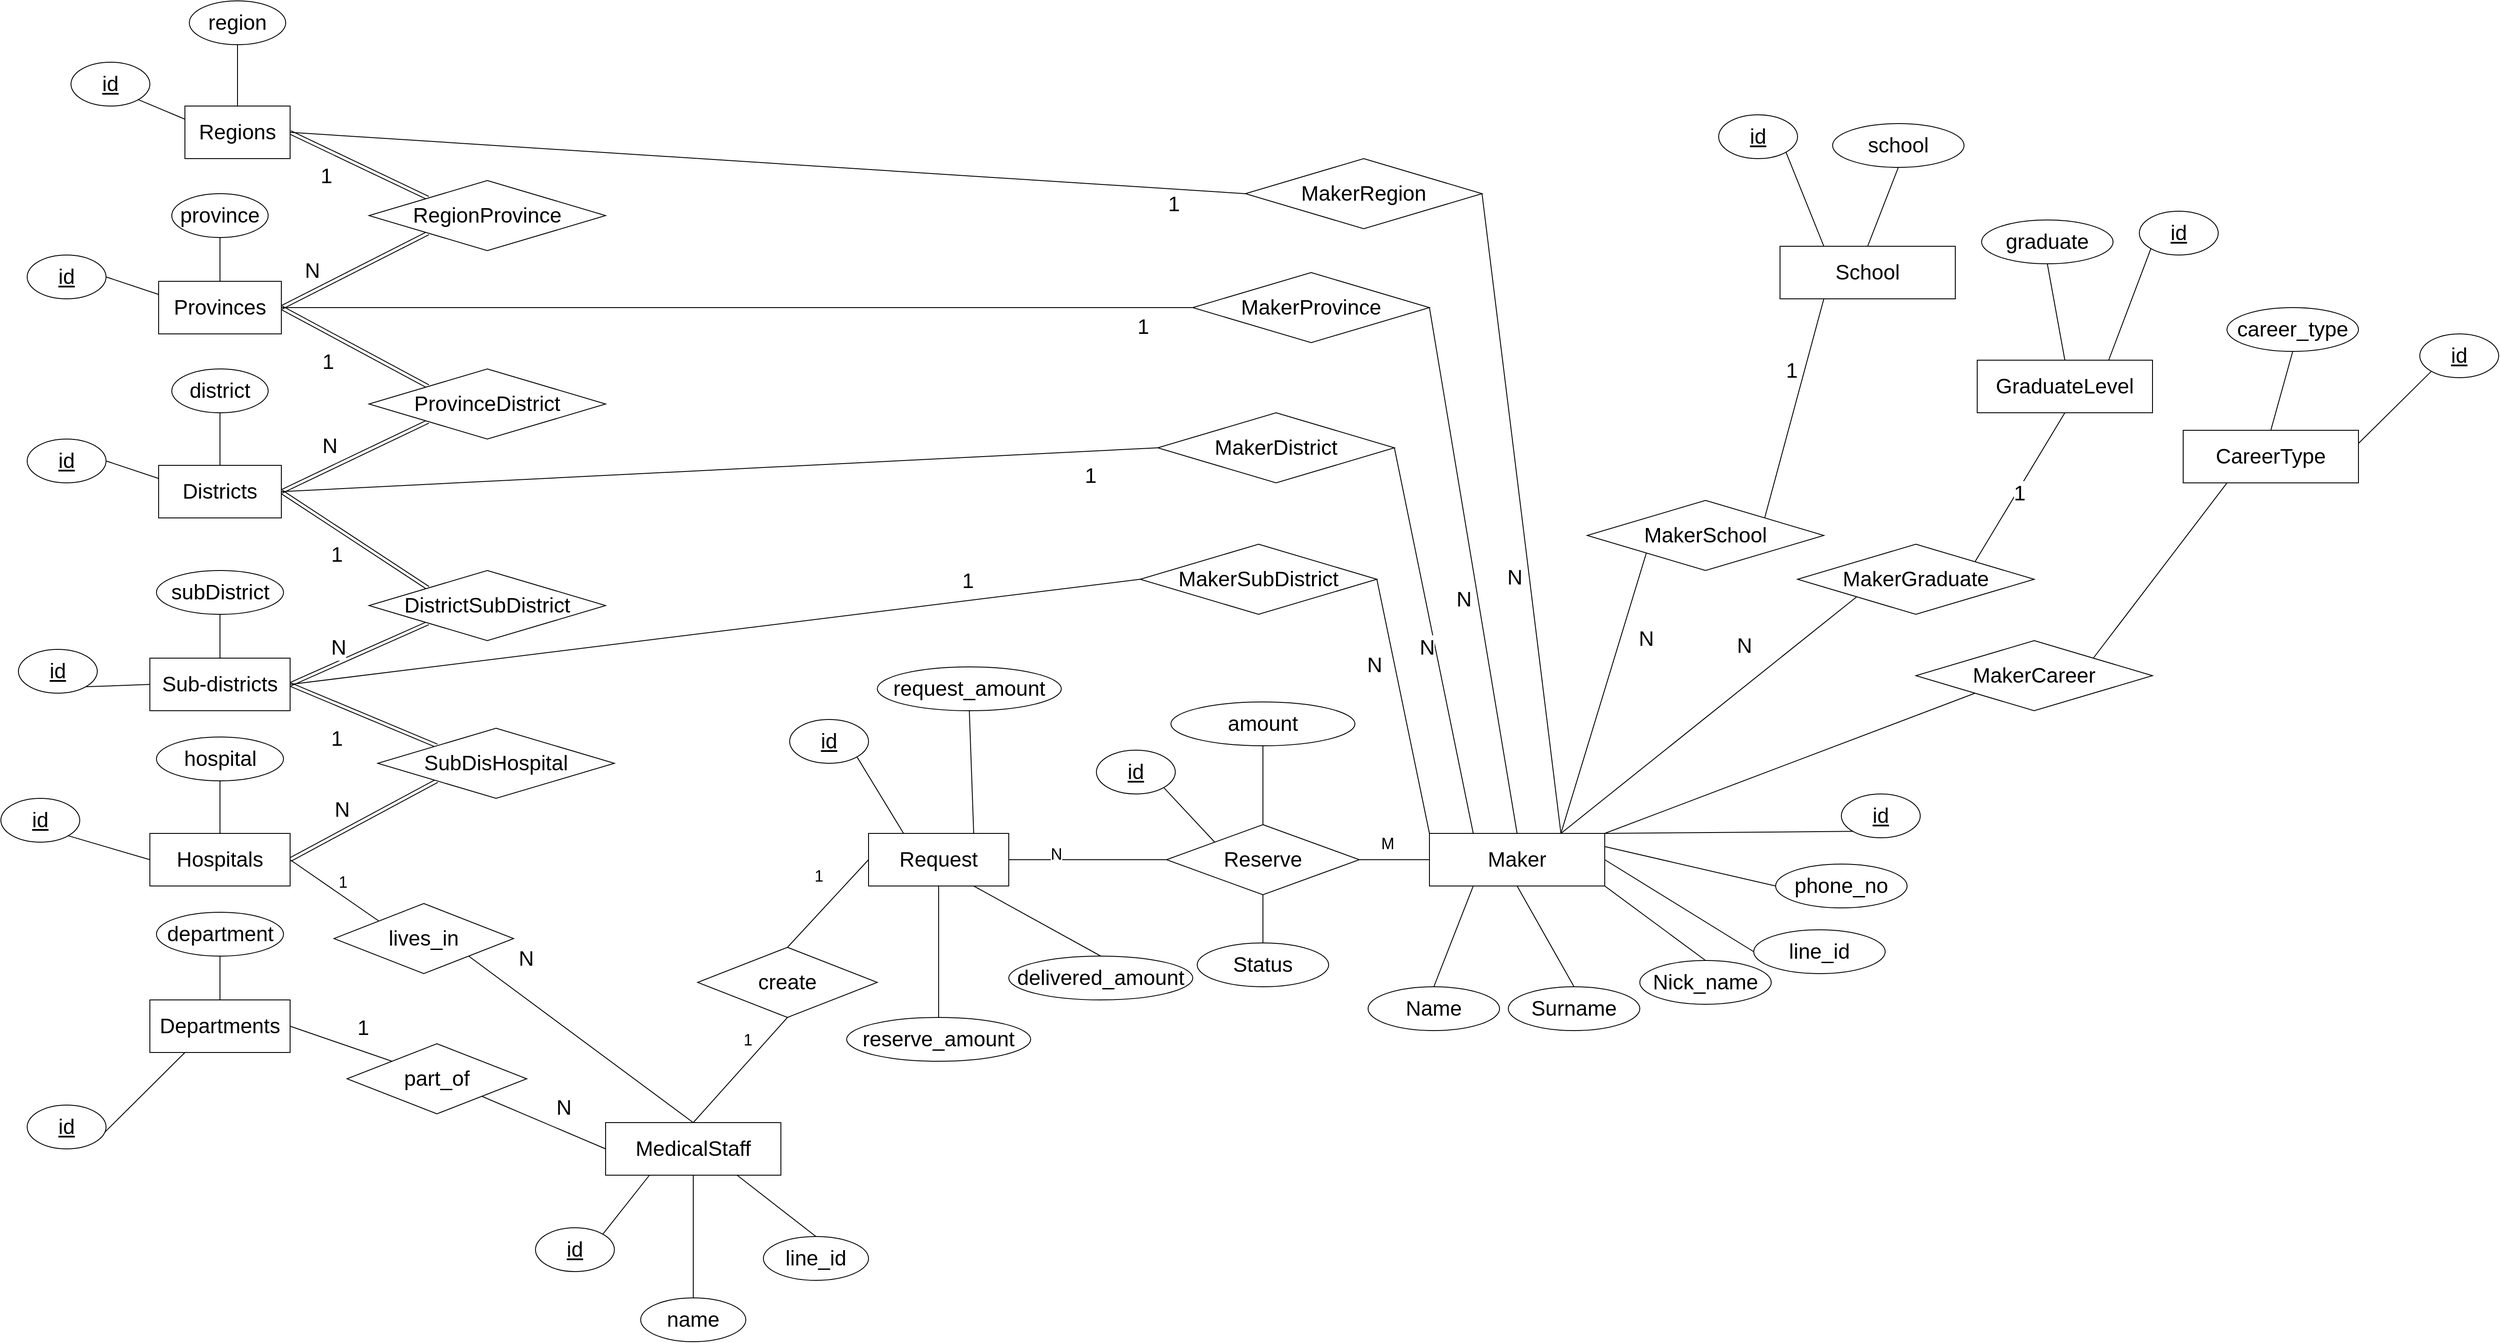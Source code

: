 <mxfile version="12.9.14" type="github">
  <diagram id="MgJRm-kDrO8C92N0GdhZ" name="Page-1">
    <mxGraphModel dx="4174" dy="2526" grid="1" gridSize="10" guides="1" tooltips="1" connect="1" arrows="1" fold="1" page="1" pageScale="1" pageWidth="850" pageHeight="1100" math="0" shadow="0">
      <root>
        <mxCell id="0" />
        <mxCell id="1" parent="0" />
        <mxCell id="pb54UgJfq_pVLCQnKdrt-29" style="edgeStyle=none;rounded=0;orthogonalLoop=1;jettySize=auto;html=1;exitX=1;exitY=0.5;exitDx=0;exitDy=0;entryX=0;entryY=1;entryDx=0;entryDy=0;endArrow=none;endFill=0;shape=link;" parent="1" source="pb54UgJfq_pVLCQnKdrt-1" target="pb54UgJfq_pVLCQnKdrt-27" edge="1">
          <mxGeometry relative="1" as="geometry" />
        </mxCell>
        <mxCell id="leQP6QBzpdMSjfdProFi-1" style="edgeStyle=none;rounded=0;orthogonalLoop=1;jettySize=auto;html=1;exitX=1;exitY=0.5;exitDx=0;exitDy=0;entryX=0;entryY=0;entryDx=0;entryDy=0;endArrow=none;endFill=0;shape=link;" parent="1" source="pb54UgJfq_pVLCQnKdrt-1" target="pb54UgJfq_pVLCQnKdrt-32" edge="1">
          <mxGeometry relative="1" as="geometry" />
        </mxCell>
        <mxCell id="isqemZ8E7xfHTn4rIfgv-81" style="edgeStyle=none;rounded=0;orthogonalLoop=1;jettySize=auto;html=1;exitX=1;exitY=0.5;exitDx=0;exitDy=0;entryX=0;entryY=0.5;entryDx=0;entryDy=0;endArrow=none;endFill=0;" edge="1" parent="1" source="pb54UgJfq_pVLCQnKdrt-1" target="isqemZ8E7xfHTn4rIfgv-80">
          <mxGeometry relative="1" as="geometry" />
        </mxCell>
        <mxCell id="pb54UgJfq_pVLCQnKdrt-1" value="&lt;font style=&quot;font-size: 24px&quot;&gt;Provinces&lt;/font&gt;" style="rounded=0;whiteSpace=wrap;html=1;" parent="1" vertex="1">
          <mxGeometry x="-60" y="290" width="140" height="60" as="geometry" />
        </mxCell>
        <mxCell id="pb54UgJfq_pVLCQnKdrt-28" style="edgeStyle=none;rounded=0;orthogonalLoop=1;jettySize=auto;html=1;exitX=1;exitY=0.5;exitDx=0;exitDy=0;entryX=0;entryY=0;entryDx=0;entryDy=0;endArrow=none;endFill=0;shape=link;" parent="1" source="pb54UgJfq_pVLCQnKdrt-2" target="pb54UgJfq_pVLCQnKdrt-27" edge="1">
          <mxGeometry relative="1" as="geometry" />
        </mxCell>
        <mxCell id="pb54UgJfq_pVLCQnKdrt-30" value="&lt;font style=&quot;font-size: 24px&quot;&gt;1&lt;/font&gt;" style="edgeLabel;html=1;align=center;verticalAlign=middle;resizable=0;points=[];" parent="pb54UgJfq_pVLCQnKdrt-28" vertex="1" connectable="0">
          <mxGeometry x="-0.158" y="4" relative="1" as="geometry">
            <mxPoint x="-27.63" y="22.23" as="offset" />
          </mxGeometry>
        </mxCell>
        <mxCell id="isqemZ8E7xfHTn4rIfgv-88" style="edgeStyle=none;rounded=0;orthogonalLoop=1;jettySize=auto;html=1;exitX=1;exitY=0.5;exitDx=0;exitDy=0;entryX=0;entryY=0.5;entryDx=0;entryDy=0;endArrow=none;endFill=0;" edge="1" parent="1" source="pb54UgJfq_pVLCQnKdrt-2" target="isqemZ8E7xfHTn4rIfgv-87">
          <mxGeometry relative="1" as="geometry" />
        </mxCell>
        <mxCell id="pb54UgJfq_pVLCQnKdrt-2" value="&lt;font style=&quot;font-size: 24px&quot;&gt;Regions&lt;/font&gt;" style="rounded=0;whiteSpace=wrap;html=1;" parent="1" vertex="1">
          <mxGeometry x="-30" y="90" width="120" height="60" as="geometry" />
        </mxCell>
        <mxCell id="leQP6QBzpdMSjfdProFi-2" style="edgeStyle=none;rounded=0;orthogonalLoop=1;jettySize=auto;html=1;exitX=1;exitY=0.5;exitDx=0;exitDy=0;entryX=0;entryY=1;entryDx=0;entryDy=0;endArrow=none;endFill=0;shape=link;" parent="1" source="pb54UgJfq_pVLCQnKdrt-3" target="pb54UgJfq_pVLCQnKdrt-32" edge="1">
          <mxGeometry relative="1" as="geometry" />
        </mxCell>
        <mxCell id="leQP6QBzpdMSjfdProFi-8" style="edgeStyle=none;shape=link;rounded=0;orthogonalLoop=1;jettySize=auto;html=1;exitX=1;exitY=0.5;exitDx=0;exitDy=0;entryX=0;entryY=0;entryDx=0;entryDy=0;endArrow=none;endFill=0;" parent="1" source="pb54UgJfq_pVLCQnKdrt-3" target="leQP6QBzpdMSjfdProFi-7" edge="1">
          <mxGeometry relative="1" as="geometry" />
        </mxCell>
        <mxCell id="isqemZ8E7xfHTn4rIfgv-76" style="edgeStyle=none;rounded=0;orthogonalLoop=1;jettySize=auto;html=1;exitX=1;exitY=0.5;exitDx=0;exitDy=0;entryX=0;entryY=0.5;entryDx=0;entryDy=0;endArrow=none;endFill=0;" edge="1" parent="1" source="pb54UgJfq_pVLCQnKdrt-3" target="isqemZ8E7xfHTn4rIfgv-75">
          <mxGeometry relative="1" as="geometry" />
        </mxCell>
        <mxCell id="pb54UgJfq_pVLCQnKdrt-3" value="&lt;font style=&quot;font-size: 24px&quot;&gt;Districts&lt;/font&gt;" style="rounded=0;whiteSpace=wrap;html=1;" parent="1" vertex="1">
          <mxGeometry x="-60" y="500" width="140" height="60" as="geometry" />
        </mxCell>
        <mxCell id="leQP6QBzpdMSjfdProFi-9" style="edgeStyle=none;shape=link;rounded=0;orthogonalLoop=1;jettySize=auto;html=1;exitX=1;exitY=0.5;exitDx=0;exitDy=0;entryX=0;entryY=1;entryDx=0;entryDy=0;endArrow=none;endFill=0;" parent="1" source="pb54UgJfq_pVLCQnKdrt-4" target="leQP6QBzpdMSjfdProFi-7" edge="1">
          <mxGeometry relative="1" as="geometry" />
        </mxCell>
        <mxCell id="leQP6QBzpdMSjfdProFi-15" style="edgeStyle=none;rounded=0;orthogonalLoop=1;jettySize=auto;html=1;exitX=1;exitY=0.5;exitDx=0;exitDy=0;entryX=0;entryY=0;entryDx=0;entryDy=0;endArrow=none;endFill=0;shape=link;" parent="1" source="pb54UgJfq_pVLCQnKdrt-4" target="leQP6QBzpdMSjfdProFi-14" edge="1">
          <mxGeometry relative="1" as="geometry" />
        </mxCell>
        <mxCell id="isqemZ8E7xfHTn4rIfgv-70" style="edgeStyle=none;rounded=0;orthogonalLoop=1;jettySize=auto;html=1;exitX=1;exitY=0.5;exitDx=0;exitDy=0;entryX=0;entryY=0.5;entryDx=0;entryDy=0;endArrow=none;endFill=0;" edge="1" parent="1" source="pb54UgJfq_pVLCQnKdrt-4" target="isqemZ8E7xfHTn4rIfgv-69">
          <mxGeometry relative="1" as="geometry" />
        </mxCell>
        <mxCell id="pb54UgJfq_pVLCQnKdrt-4" value="&lt;font style=&quot;font-size: 24px&quot;&gt;Sub-districts&lt;/font&gt;" style="rounded=0;whiteSpace=wrap;html=1;" parent="1" vertex="1">
          <mxGeometry x="-70" y="720" width="160" height="60" as="geometry" />
        </mxCell>
        <mxCell id="leQP6QBzpdMSjfdProFi-16" style="edgeStyle=none;rounded=0;orthogonalLoop=1;jettySize=auto;html=1;exitX=1;exitY=0.5;exitDx=0;exitDy=0;entryX=0;entryY=1;entryDx=0;entryDy=0;endArrow=none;endFill=0;shape=link;" parent="1" source="pb54UgJfq_pVLCQnKdrt-5" target="leQP6QBzpdMSjfdProFi-14" edge="1">
          <mxGeometry relative="1" as="geometry" />
        </mxCell>
        <mxCell id="isqemZ8E7xfHTn4rIfgv-2" style="rounded=0;orthogonalLoop=1;jettySize=auto;html=1;exitX=0.5;exitY=0;exitDx=0;exitDy=0;entryX=0.5;entryY=1;entryDx=0;entryDy=0;endArrow=none;endFill=0;" edge="1" parent="1" source="isqemZ8E7xfHTn4rIfgv-27" target="isqemZ8E7xfHTn4rIfgv-1">
          <mxGeometry relative="1" as="geometry">
            <mxPoint x="290.0" y="1070" as="sourcePoint" />
          </mxGeometry>
        </mxCell>
        <mxCell id="isqemZ8E7xfHTn4rIfgv-5" value="&lt;font style=&quot;font-size: 18px&quot;&gt;1&lt;/font&gt;" style="edgeLabel;html=1;align=center;verticalAlign=middle;resizable=0;points=[];" vertex="1" connectable="0" parent="isqemZ8E7xfHTn4rIfgv-2">
          <mxGeometry x="0.252" y="2" relative="1" as="geometry">
            <mxPoint x="-4.12" y="-18" as="offset" />
          </mxGeometry>
        </mxCell>
        <mxCell id="isqemZ8E7xfHTn4rIfgv-30" style="edgeStyle=none;rounded=0;orthogonalLoop=1;jettySize=auto;html=1;exitX=1;exitY=0.5;exitDx=0;exitDy=0;entryX=0;entryY=0;entryDx=0;entryDy=0;endArrow=none;endFill=0;" edge="1" parent="1" source="pb54UgJfq_pVLCQnKdrt-5" target="isqemZ8E7xfHTn4rIfgv-29">
          <mxGeometry relative="1" as="geometry" />
        </mxCell>
        <mxCell id="isqemZ8E7xfHTn4rIfgv-32" value="&lt;font style=&quot;font-size: 18px&quot;&gt;1&lt;/font&gt;" style="edgeLabel;html=1;align=center;verticalAlign=middle;resizable=0;points=[];" vertex="1" connectable="0" parent="isqemZ8E7xfHTn4rIfgv-30">
          <mxGeometry x="-0.391" y="-5" relative="1" as="geometry">
            <mxPoint x="31.88" as="offset" />
          </mxGeometry>
        </mxCell>
        <mxCell id="pb54UgJfq_pVLCQnKdrt-5" value="&lt;span style=&quot;font-size: 24px&quot;&gt;Hospitals&lt;/span&gt;" style="rounded=0;whiteSpace=wrap;html=1;" parent="1" vertex="1">
          <mxGeometry x="-70" y="920" width="160" height="60" as="geometry" />
        </mxCell>
        <mxCell id="isqemZ8E7xfHTn4rIfgv-38" style="edgeStyle=none;rounded=0;orthogonalLoop=1;jettySize=auto;html=1;exitX=1;exitY=0.5;exitDx=0;exitDy=0;entryX=0;entryY=0;entryDx=0;entryDy=0;endArrow=none;endFill=0;" edge="1" parent="1" source="pb54UgJfq_pVLCQnKdrt-6" target="isqemZ8E7xfHTn4rIfgv-37">
          <mxGeometry relative="1" as="geometry" />
        </mxCell>
        <mxCell id="pb54UgJfq_pVLCQnKdrt-6" value="&lt;span style=&quot;font-size: 24px&quot;&gt;Departments&lt;/span&gt;" style="rounded=0;whiteSpace=wrap;html=1;" parent="1" vertex="1">
          <mxGeometry x="-70" y="1110" width="160" height="60" as="geometry" />
        </mxCell>
        <mxCell id="pb54UgJfq_pVLCQnKdrt-9" style="rounded=0;orthogonalLoop=1;jettySize=auto;html=1;exitX=1;exitY=1;exitDx=0;exitDy=0;entryX=0;entryY=0.25;entryDx=0;entryDy=0;endArrow=none;endFill=0;" parent="1" source="pb54UgJfq_pVLCQnKdrt-7" target="pb54UgJfq_pVLCQnKdrt-2" edge="1">
          <mxGeometry relative="1" as="geometry" />
        </mxCell>
        <mxCell id="pb54UgJfq_pVLCQnKdrt-7" value="&lt;font style=&quot;font-size: 24px&quot;&gt;&lt;u&gt;id&lt;/u&gt;&lt;/font&gt;" style="ellipse;whiteSpace=wrap;html=1;" parent="1" vertex="1">
          <mxGeometry x="-160" y="40" width="90" height="50" as="geometry" />
        </mxCell>
        <mxCell id="pb54UgJfq_pVLCQnKdrt-12" style="edgeStyle=none;rounded=0;orthogonalLoop=1;jettySize=auto;html=1;exitX=1;exitY=0.5;exitDx=0;exitDy=0;entryX=0;entryY=0.25;entryDx=0;entryDy=0;endArrow=none;endFill=0;" parent="1" source="pb54UgJfq_pVLCQnKdrt-11" target="pb54UgJfq_pVLCQnKdrt-1" edge="1">
          <mxGeometry relative="1" as="geometry" />
        </mxCell>
        <mxCell id="pb54UgJfq_pVLCQnKdrt-11" value="&lt;font style=&quot;font-size: 24px&quot;&gt;&lt;u&gt;id&lt;/u&gt;&lt;/font&gt;" style="ellipse;whiteSpace=wrap;html=1;" parent="1" vertex="1">
          <mxGeometry x="-210" y="260" width="90" height="50" as="geometry" />
        </mxCell>
        <mxCell id="pb54UgJfq_pVLCQnKdrt-15" style="edgeStyle=none;rounded=0;orthogonalLoop=1;jettySize=auto;html=1;exitX=1;exitY=0.5;exitDx=0;exitDy=0;entryX=0;entryY=0.25;entryDx=0;entryDy=0;endArrow=none;endFill=0;" parent="1" source="pb54UgJfq_pVLCQnKdrt-13" target="pb54UgJfq_pVLCQnKdrt-3" edge="1">
          <mxGeometry relative="1" as="geometry" />
        </mxCell>
        <mxCell id="pb54UgJfq_pVLCQnKdrt-13" value="&lt;font style=&quot;font-size: 24px&quot;&gt;&lt;u&gt;id&lt;/u&gt;&lt;/font&gt;" style="ellipse;whiteSpace=wrap;html=1;" parent="1" vertex="1">
          <mxGeometry x="-210" y="470" width="90" height="50" as="geometry" />
        </mxCell>
        <mxCell id="pb54UgJfq_pVLCQnKdrt-18" style="edgeStyle=none;rounded=0;orthogonalLoop=1;jettySize=auto;html=1;exitX=1;exitY=1;exitDx=0;exitDy=0;entryX=0;entryY=0.5;entryDx=0;entryDy=0;endArrow=none;endFill=0;" parent="1" source="pb54UgJfq_pVLCQnKdrt-16" target="pb54UgJfq_pVLCQnKdrt-4" edge="1">
          <mxGeometry relative="1" as="geometry" />
        </mxCell>
        <mxCell id="pb54UgJfq_pVLCQnKdrt-16" value="&lt;font style=&quot;font-size: 24px&quot;&gt;&lt;u&gt;id&lt;/u&gt;&lt;/font&gt;" style="ellipse;whiteSpace=wrap;html=1;" parent="1" vertex="1">
          <mxGeometry x="-220" y="710" width="90" height="50" as="geometry" />
        </mxCell>
        <mxCell id="pb54UgJfq_pVLCQnKdrt-20" style="edgeStyle=none;rounded=0;orthogonalLoop=1;jettySize=auto;html=1;exitX=1;exitY=1;exitDx=0;exitDy=0;entryX=0;entryY=0.5;entryDx=0;entryDy=0;endArrow=none;endFill=0;" parent="1" source="pb54UgJfq_pVLCQnKdrt-19" target="pb54UgJfq_pVLCQnKdrt-5" edge="1">
          <mxGeometry relative="1" as="geometry" />
        </mxCell>
        <mxCell id="pb54UgJfq_pVLCQnKdrt-19" value="&lt;font style=&quot;font-size: 24px&quot;&gt;&lt;u&gt;id&lt;/u&gt;&lt;/font&gt;" style="ellipse;whiteSpace=wrap;html=1;" parent="1" vertex="1">
          <mxGeometry x="-240" y="880" width="90" height="50" as="geometry" />
        </mxCell>
        <mxCell id="pb54UgJfq_pVLCQnKdrt-22" style="edgeStyle=none;rounded=0;orthogonalLoop=1;jettySize=auto;html=1;exitX=1;exitY=1;exitDx=0;exitDy=0;entryX=0.25;entryY=1;entryDx=0;entryDy=0;endArrow=none;endFill=0;" parent="1" source="pb54UgJfq_pVLCQnKdrt-21" target="pb54UgJfq_pVLCQnKdrt-6" edge="1">
          <mxGeometry relative="1" as="geometry" />
        </mxCell>
        <mxCell id="pb54UgJfq_pVLCQnKdrt-21" value="&lt;font style=&quot;font-size: 24px&quot;&gt;&lt;u&gt;id&lt;/u&gt;&lt;/font&gt;" style="ellipse;whiteSpace=wrap;html=1;" parent="1" vertex="1">
          <mxGeometry x="-210" y="1230" width="90" height="50" as="geometry" />
        </mxCell>
        <mxCell id="pb54UgJfq_pVLCQnKdrt-24" style="edgeStyle=none;rounded=0;orthogonalLoop=1;jettySize=auto;html=1;exitX=0.5;exitY=1;exitDx=0;exitDy=0;entryX=0.5;entryY=0;entryDx=0;entryDy=0;endArrow=none;endFill=0;" parent="1" source="pb54UgJfq_pVLCQnKdrt-23" target="pb54UgJfq_pVLCQnKdrt-2" edge="1">
          <mxGeometry relative="1" as="geometry" />
        </mxCell>
        <mxCell id="pb54UgJfq_pVLCQnKdrt-23" value="&lt;font style=&quot;font-size: 24px&quot;&gt;region&lt;/font&gt;" style="ellipse;whiteSpace=wrap;html=1;" parent="1" vertex="1">
          <mxGeometry x="-25" y="-30" width="110" height="50" as="geometry" />
        </mxCell>
        <mxCell id="pb54UgJfq_pVLCQnKdrt-26" style="edgeStyle=none;rounded=0;orthogonalLoop=1;jettySize=auto;html=1;exitX=0.5;exitY=1;exitDx=0;exitDy=0;entryX=0.5;entryY=0;entryDx=0;entryDy=0;endArrow=none;endFill=0;" parent="1" source="pb54UgJfq_pVLCQnKdrt-25" target="pb54UgJfq_pVLCQnKdrt-1" edge="1">
          <mxGeometry relative="1" as="geometry" />
        </mxCell>
        <mxCell id="pb54UgJfq_pVLCQnKdrt-25" value="&lt;font style=&quot;font-size: 24px&quot;&gt;province&lt;/font&gt;" style="ellipse;whiteSpace=wrap;html=1;" parent="1" vertex="1">
          <mxGeometry x="-45" y="190" width="110" height="50" as="geometry" />
        </mxCell>
        <mxCell id="pb54UgJfq_pVLCQnKdrt-27" value="&lt;font style=&quot;font-size: 24px&quot;&gt;RegionProvince&lt;/font&gt;" style="rhombus;whiteSpace=wrap;html=1;" parent="1" vertex="1">
          <mxGeometry x="180" y="175" width="270" height="80" as="geometry" />
        </mxCell>
        <mxCell id="pb54UgJfq_pVLCQnKdrt-31" value="&lt;font style=&quot;font-size: 24px&quot;&gt;N&lt;/font&gt;" style="edgeLabel;html=1;align=center;verticalAlign=middle;resizable=0;points=[];" parent="1" vertex="1" connectable="0">
          <mxGeometry x="109.999" y="280.004" as="geometry">
            <mxPoint x="4.37" y="-1.77" as="offset" />
          </mxGeometry>
        </mxCell>
        <mxCell id="pb54UgJfq_pVLCQnKdrt-32" value="&lt;font style=&quot;font-size: 24px&quot;&gt;Province&lt;/font&gt;&lt;span style=&quot;font-size: 24px&quot;&gt;District&lt;/span&gt;" style="rhombus;whiteSpace=wrap;html=1;" parent="1" vertex="1">
          <mxGeometry x="180" y="390" width="270" height="80" as="geometry" />
        </mxCell>
        <mxCell id="pb54UgJfq_pVLCQnKdrt-34" style="edgeStyle=none;rounded=0;orthogonalLoop=1;jettySize=auto;html=1;exitX=0.5;exitY=1;exitDx=0;exitDy=0;entryX=0.5;entryY=0;entryDx=0;entryDy=0;endArrow=none;endFill=0;" parent="1" source="pb54UgJfq_pVLCQnKdrt-33" target="pb54UgJfq_pVLCQnKdrt-3" edge="1">
          <mxGeometry relative="1" as="geometry" />
        </mxCell>
        <mxCell id="pb54UgJfq_pVLCQnKdrt-33" value="&lt;span style=&quot;font-size: 24px&quot;&gt;district&lt;/span&gt;" style="ellipse;whiteSpace=wrap;html=1;" parent="1" vertex="1">
          <mxGeometry x="-45" y="390" width="110" height="50" as="geometry" />
        </mxCell>
        <mxCell id="leQP6QBzpdMSjfdProFi-5" value="&lt;font style=&quot;font-size: 24px&quot;&gt;1&lt;/font&gt;" style="edgeLabel;html=1;align=center;verticalAlign=middle;resizable=0;points=[];" parent="1" vertex="1" connectable="0">
          <mxGeometry x="159.999" y="360.004" as="geometry">
            <mxPoint x="-27.63" y="22.23" as="offset" />
          </mxGeometry>
        </mxCell>
        <mxCell id="leQP6QBzpdMSjfdProFi-6" value="&lt;font style=&quot;font-size: 24px&quot;&gt;N&lt;/font&gt;" style="edgeLabel;html=1;align=center;verticalAlign=middle;resizable=0;points=[];" parent="1" vertex="1" connectable="0">
          <mxGeometry x="129.999" y="480.004" as="geometry">
            <mxPoint x="4.37" y="-1.77" as="offset" />
          </mxGeometry>
        </mxCell>
        <mxCell id="leQP6QBzpdMSjfdProFi-7" value="&lt;span style=&quot;font-size: 24px&quot;&gt;DistrictSubDistrict&lt;/span&gt;" style="rhombus;whiteSpace=wrap;html=1;" parent="1" vertex="1">
          <mxGeometry x="180" y="620" width="270" height="80" as="geometry" />
        </mxCell>
        <mxCell id="leQP6QBzpdMSjfdProFi-10" value="&lt;font style=&quot;font-size: 24px&quot;&gt;1&lt;/font&gt;" style="edgeLabel;html=1;align=center;verticalAlign=middle;resizable=0;points=[];" parent="1" vertex="1" connectable="0">
          <mxGeometry x="169.999" y="580.004" as="geometry">
            <mxPoint x="-27.63" y="22.23" as="offset" />
          </mxGeometry>
        </mxCell>
        <mxCell id="leQP6QBzpdMSjfdProFi-11" value="&lt;font style=&quot;font-size: 24px&quot;&gt;N&lt;/font&gt;" style="edgeLabel;html=1;align=center;verticalAlign=middle;resizable=0;points=[];" parent="1" vertex="1" connectable="0">
          <mxGeometry x="139.999" y="710.004" as="geometry">
            <mxPoint x="4.37" y="-1.77" as="offset" />
          </mxGeometry>
        </mxCell>
        <mxCell id="leQP6QBzpdMSjfdProFi-13" style="edgeStyle=none;rounded=0;orthogonalLoop=1;jettySize=auto;html=1;exitX=0.5;exitY=1;exitDx=0;exitDy=0;entryX=0.5;entryY=0;entryDx=0;entryDy=0;endArrow=none;endFill=0;" parent="1" source="leQP6QBzpdMSjfdProFi-12" target="pb54UgJfq_pVLCQnKdrt-4" edge="1">
          <mxGeometry relative="1" as="geometry" />
        </mxCell>
        <mxCell id="leQP6QBzpdMSjfdProFi-12" value="&lt;span style=&quot;font-size: 24px&quot;&gt;subDistrict&lt;/span&gt;" style="ellipse;whiteSpace=wrap;html=1;" parent="1" vertex="1">
          <mxGeometry x="-62.5" y="620" width="145" height="50" as="geometry" />
        </mxCell>
        <mxCell id="leQP6QBzpdMSjfdProFi-14" value="&lt;span style=&quot;font-size: 24px&quot;&gt;SubDisHospital&lt;/span&gt;" style="rhombus;whiteSpace=wrap;html=1;" parent="1" vertex="1">
          <mxGeometry x="190" y="800" width="270" height="80" as="geometry" />
        </mxCell>
        <mxCell id="leQP6QBzpdMSjfdProFi-18" value="&lt;font style=&quot;font-size: 24px&quot;&gt;1&lt;/font&gt;" style="edgeLabel;html=1;align=center;verticalAlign=middle;resizable=0;points=[];" parent="1" vertex="1" connectable="0">
          <mxGeometry x="169.999" y="790.004" as="geometry">
            <mxPoint x="-27.63" y="22.23" as="offset" />
          </mxGeometry>
        </mxCell>
        <mxCell id="leQP6QBzpdMSjfdProFi-19" value="&lt;font style=&quot;font-size: 24px&quot;&gt;N&lt;/font&gt;" style="edgeLabel;html=1;align=center;verticalAlign=middle;resizable=0;points=[];" parent="1" vertex="1" connectable="0">
          <mxGeometry x="149.999" y="720.004" as="geometry">
            <mxPoint x="-1.63" y="173.23" as="offset" />
          </mxGeometry>
        </mxCell>
        <mxCell id="leQP6QBzpdMSjfdProFi-28" style="edgeStyle=none;rounded=0;orthogonalLoop=1;jettySize=auto;html=1;exitX=0.5;exitY=1;exitDx=0;exitDy=0;entryX=0.5;entryY=0;entryDx=0;entryDy=0;endArrow=none;endFill=0;" parent="1" source="leQP6QBzpdMSjfdProFi-25" target="pb54UgJfq_pVLCQnKdrt-5" edge="1">
          <mxGeometry relative="1" as="geometry" />
        </mxCell>
        <mxCell id="leQP6QBzpdMSjfdProFi-25" value="&lt;span style=&quot;font-size: 24px&quot;&gt;hospital&lt;/span&gt;" style="ellipse;whiteSpace=wrap;html=1;" parent="1" vertex="1">
          <mxGeometry x="-62.5" y="810" width="145" height="50" as="geometry" />
        </mxCell>
        <mxCell id="leQP6QBzpdMSjfdProFi-30" style="edgeStyle=none;rounded=0;orthogonalLoop=1;jettySize=auto;html=1;exitX=0.5;exitY=1;exitDx=0;exitDy=0;entryX=0.5;entryY=0;entryDx=0;entryDy=0;endArrow=none;endFill=0;" parent="1" source="leQP6QBzpdMSjfdProFi-29" target="pb54UgJfq_pVLCQnKdrt-6" edge="1">
          <mxGeometry relative="1" as="geometry" />
        </mxCell>
        <mxCell id="leQP6QBzpdMSjfdProFi-29" value="&lt;span style=&quot;font-size: 24px&quot;&gt;department&lt;/span&gt;" style="ellipse;whiteSpace=wrap;html=1;" parent="1" vertex="1">
          <mxGeometry x="-62.5" y="1010" width="145" height="50" as="geometry" />
        </mxCell>
        <mxCell id="isqemZ8E7xfHTn4rIfgv-4" style="edgeStyle=none;rounded=0;orthogonalLoop=1;jettySize=auto;html=1;exitX=0.5;exitY=0;exitDx=0;exitDy=0;entryX=0;entryY=0.5;entryDx=0;entryDy=0;endArrow=none;endFill=0;" edge="1" parent="1" source="isqemZ8E7xfHTn4rIfgv-1" target="isqemZ8E7xfHTn4rIfgv-3">
          <mxGeometry relative="1" as="geometry" />
        </mxCell>
        <mxCell id="isqemZ8E7xfHTn4rIfgv-6" value="&lt;font style=&quot;font-size: 18px&quot;&gt;1&lt;/font&gt;" style="edgeLabel;html=1;align=center;verticalAlign=middle;resizable=0;points=[];" vertex="1" connectable="0" parent="isqemZ8E7xfHTn4rIfgv-4">
          <mxGeometry x="0.25" y="4" relative="1" as="geometry">
            <mxPoint x="-19.12" y="-16" as="offset" />
          </mxGeometry>
        </mxCell>
        <mxCell id="isqemZ8E7xfHTn4rIfgv-1" value="&lt;font style=&quot;font-size: 24px&quot;&gt;create&lt;/font&gt;" style="rhombus;whiteSpace=wrap;html=1;" vertex="1" parent="1">
          <mxGeometry x="555" y="1050" width="205" height="80" as="geometry" />
        </mxCell>
        <mxCell id="isqemZ8E7xfHTn4rIfgv-13" style="edgeStyle=none;rounded=0;orthogonalLoop=1;jettySize=auto;html=1;exitX=0.5;exitY=1;exitDx=0;exitDy=0;entryX=0.5;entryY=0;entryDx=0;entryDy=0;endArrow=none;endFill=0;" edge="1" parent="1" source="isqemZ8E7xfHTn4rIfgv-3" target="isqemZ8E7xfHTn4rIfgv-12">
          <mxGeometry relative="1" as="geometry" />
        </mxCell>
        <mxCell id="isqemZ8E7xfHTn4rIfgv-15" style="edgeStyle=none;rounded=0;orthogonalLoop=1;jettySize=auto;html=1;exitX=0.75;exitY=1;exitDx=0;exitDy=0;entryX=0.5;entryY=0;entryDx=0;entryDy=0;endArrow=none;endFill=0;" edge="1" parent="1" source="isqemZ8E7xfHTn4rIfgv-3" target="isqemZ8E7xfHTn4rIfgv-14">
          <mxGeometry relative="1" as="geometry" />
        </mxCell>
        <mxCell id="isqemZ8E7xfHTn4rIfgv-53" style="edgeStyle=none;rounded=0;orthogonalLoop=1;jettySize=auto;html=1;exitX=1;exitY=0.5;exitDx=0;exitDy=0;entryX=0;entryY=0.5;entryDx=0;entryDy=0;endArrow=none;endFill=0;" edge="1" parent="1" source="isqemZ8E7xfHTn4rIfgv-3" target="isqemZ8E7xfHTn4rIfgv-52">
          <mxGeometry relative="1" as="geometry" />
        </mxCell>
        <mxCell id="isqemZ8E7xfHTn4rIfgv-124" value="&lt;font style=&quot;font-size: 18px&quot;&gt;N&lt;/font&gt;" style="edgeLabel;html=1;align=center;verticalAlign=middle;resizable=0;points=[];" vertex="1" connectable="0" parent="isqemZ8E7xfHTn4rIfgv-53">
          <mxGeometry x="-0.4" y="6" relative="1" as="geometry">
            <mxPoint as="offset" />
          </mxGeometry>
        </mxCell>
        <mxCell id="isqemZ8E7xfHTn4rIfgv-3" value="&lt;font style=&quot;font-size: 24px&quot;&gt;Request&lt;/font&gt;" style="rounded=0;whiteSpace=wrap;html=1;" vertex="1" parent="1">
          <mxGeometry x="750" y="920" width="160" height="60" as="geometry" />
        </mxCell>
        <mxCell id="isqemZ8E7xfHTn4rIfgv-8" style="edgeStyle=none;rounded=0;orthogonalLoop=1;jettySize=auto;html=1;exitX=1;exitY=1;exitDx=0;exitDy=0;entryX=0.25;entryY=0;entryDx=0;entryDy=0;endArrow=none;endFill=0;" edge="1" parent="1" source="isqemZ8E7xfHTn4rIfgv-7" target="isqemZ8E7xfHTn4rIfgv-3">
          <mxGeometry relative="1" as="geometry" />
        </mxCell>
        <mxCell id="isqemZ8E7xfHTn4rIfgv-7" value="&lt;font style=&quot;font-size: 24px&quot;&gt;&lt;u&gt;id&lt;/u&gt;&lt;/font&gt;" style="ellipse;whiteSpace=wrap;html=1;" vertex="1" parent="1">
          <mxGeometry x="660" y="790" width="90" height="50" as="geometry" />
        </mxCell>
        <mxCell id="isqemZ8E7xfHTn4rIfgv-10" style="edgeStyle=none;rounded=0;orthogonalLoop=1;jettySize=auto;html=1;exitX=0.5;exitY=1;exitDx=0;exitDy=0;entryX=0.75;entryY=0;entryDx=0;entryDy=0;endArrow=none;endFill=0;" edge="1" parent="1" source="isqemZ8E7xfHTn4rIfgv-9" target="isqemZ8E7xfHTn4rIfgv-3">
          <mxGeometry relative="1" as="geometry" />
        </mxCell>
        <mxCell id="isqemZ8E7xfHTn4rIfgv-9" value="&lt;span style=&quot;font-size: 24px&quot;&gt;request_amount&lt;/span&gt;" style="ellipse;whiteSpace=wrap;html=1;" vertex="1" parent="1">
          <mxGeometry x="760" y="730" width="210" height="50" as="geometry" />
        </mxCell>
        <mxCell id="isqemZ8E7xfHTn4rIfgv-12" value="&lt;span style=&quot;font-size: 24px&quot;&gt;reserve_amount&lt;/span&gt;" style="ellipse;whiteSpace=wrap;html=1;" vertex="1" parent="1">
          <mxGeometry x="725" y="1130" width="210" height="50" as="geometry" />
        </mxCell>
        <mxCell id="isqemZ8E7xfHTn4rIfgv-14" value="&lt;span style=&quot;font-size: 24px&quot;&gt;delivered_amount&lt;/span&gt;" style="ellipse;whiteSpace=wrap;html=1;" vertex="1" parent="1">
          <mxGeometry x="910" y="1060" width="210" height="50" as="geometry" />
        </mxCell>
        <mxCell id="isqemZ8E7xfHTn4rIfgv-23" style="edgeStyle=none;rounded=0;orthogonalLoop=1;jettySize=auto;html=1;exitX=1;exitY=1;exitDx=0;exitDy=0;entryX=0;entryY=0;entryDx=0;entryDy=0;endArrow=none;endFill=0;" edge="1" parent="1" source="isqemZ8E7xfHTn4rIfgv-22" target="isqemZ8E7xfHTn4rIfgv-52">
          <mxGeometry relative="1" as="geometry">
            <mxPoint x="1160" y="930" as="targetPoint" />
          </mxGeometry>
        </mxCell>
        <mxCell id="isqemZ8E7xfHTn4rIfgv-22" value="&lt;font style=&quot;font-size: 24px&quot;&gt;&lt;u&gt;id&lt;/u&gt;&lt;/font&gt;" style="ellipse;whiteSpace=wrap;html=1;" vertex="1" parent="1">
          <mxGeometry x="1010" y="825" width="90" height="50" as="geometry" />
        </mxCell>
        <mxCell id="isqemZ8E7xfHTn4rIfgv-43" style="edgeStyle=none;rounded=0;orthogonalLoop=1;jettySize=auto;html=1;exitX=0.5;exitY=1;exitDx=0;exitDy=0;entryX=0.5;entryY=0;entryDx=0;entryDy=0;endArrow=none;endFill=0;" edge="1" parent="1" source="isqemZ8E7xfHTn4rIfgv-27" target="isqemZ8E7xfHTn4rIfgv-42">
          <mxGeometry relative="1" as="geometry" />
        </mxCell>
        <mxCell id="isqemZ8E7xfHTn4rIfgv-45" style="edgeStyle=none;rounded=0;orthogonalLoop=1;jettySize=auto;html=1;exitX=0.75;exitY=1;exitDx=0;exitDy=0;entryX=0.5;entryY=0;entryDx=0;entryDy=0;endArrow=none;endFill=0;" edge="1" parent="1" source="isqemZ8E7xfHTn4rIfgv-27" target="isqemZ8E7xfHTn4rIfgv-44">
          <mxGeometry relative="1" as="geometry" />
        </mxCell>
        <mxCell id="isqemZ8E7xfHTn4rIfgv-27" value="&lt;font style=&quot;font-size: 24px&quot;&gt;MedicalStaff&lt;/font&gt;" style="rounded=0;whiteSpace=wrap;html=1;" vertex="1" parent="1">
          <mxGeometry x="450" y="1250" width="200" height="60" as="geometry" />
        </mxCell>
        <mxCell id="isqemZ8E7xfHTn4rIfgv-31" style="edgeStyle=none;rounded=0;orthogonalLoop=1;jettySize=auto;html=1;exitX=1;exitY=1;exitDx=0;exitDy=0;entryX=0.5;entryY=0;entryDx=0;entryDy=0;endArrow=none;endFill=0;" edge="1" parent="1" source="isqemZ8E7xfHTn4rIfgv-29" target="isqemZ8E7xfHTn4rIfgv-27">
          <mxGeometry relative="1" as="geometry" />
        </mxCell>
        <mxCell id="isqemZ8E7xfHTn4rIfgv-29" value="&lt;span style=&quot;font-size: 24px&quot;&gt;lives_in&lt;/span&gt;" style="rhombus;whiteSpace=wrap;html=1;" vertex="1" parent="1">
          <mxGeometry x="140" y="1000" width="205" height="80" as="geometry" />
        </mxCell>
        <mxCell id="isqemZ8E7xfHTn4rIfgv-33" value="&lt;font style=&quot;font-size: 24px&quot;&gt;N&lt;/font&gt;" style="edgeLabel;html=1;align=center;verticalAlign=middle;resizable=0;points=[];" vertex="1" connectable="0" parent="1">
          <mxGeometry x="359.999" y="890.004" as="geometry">
            <mxPoint x="-1.63" y="173.23" as="offset" />
          </mxGeometry>
        </mxCell>
        <mxCell id="isqemZ8E7xfHTn4rIfgv-35" style="edgeStyle=none;rounded=0;orthogonalLoop=1;jettySize=auto;html=1;exitX=1;exitY=0;exitDx=0;exitDy=0;entryX=0.25;entryY=1;entryDx=0;entryDy=0;endArrow=none;endFill=0;" edge="1" parent="1" source="isqemZ8E7xfHTn4rIfgv-34" target="isqemZ8E7xfHTn4rIfgv-27">
          <mxGeometry relative="1" as="geometry" />
        </mxCell>
        <mxCell id="isqemZ8E7xfHTn4rIfgv-34" value="&lt;font style=&quot;font-size: 24px&quot;&gt;&lt;u&gt;id&lt;/u&gt;&lt;/font&gt;" style="ellipse;whiteSpace=wrap;html=1;" vertex="1" parent="1">
          <mxGeometry x="370" y="1370" width="90" height="50" as="geometry" />
        </mxCell>
        <mxCell id="isqemZ8E7xfHTn4rIfgv-39" style="edgeStyle=none;rounded=0;orthogonalLoop=1;jettySize=auto;html=1;exitX=1;exitY=1;exitDx=0;exitDy=0;entryX=0;entryY=0.5;entryDx=0;entryDy=0;endArrow=none;endFill=0;" edge="1" parent="1" source="isqemZ8E7xfHTn4rIfgv-37" target="isqemZ8E7xfHTn4rIfgv-27">
          <mxGeometry relative="1" as="geometry" />
        </mxCell>
        <mxCell id="isqemZ8E7xfHTn4rIfgv-37" value="&lt;span style=&quot;font-size: 24px&quot;&gt;part_of&lt;/span&gt;" style="rhombus;whiteSpace=wrap;html=1;" vertex="1" parent="1">
          <mxGeometry x="155" y="1160" width="205" height="80" as="geometry" />
        </mxCell>
        <mxCell id="isqemZ8E7xfHTn4rIfgv-40" value="&lt;font style=&quot;font-size: 24px&quot;&gt;1&lt;/font&gt;" style="edgeLabel;html=1;align=center;verticalAlign=middle;resizable=0;points=[];" vertex="1" connectable="0" parent="1">
          <mxGeometry x="199.999" y="1120.004" as="geometry">
            <mxPoint x="-27.63" y="22.23" as="offset" />
          </mxGeometry>
        </mxCell>
        <mxCell id="isqemZ8E7xfHTn4rIfgv-41" value="&lt;font style=&quot;font-size: 24px&quot;&gt;N&lt;/font&gt;" style="edgeLabel;html=1;align=center;verticalAlign=middle;resizable=0;points=[];" vertex="1" connectable="0" parent="1">
          <mxGeometry x="369.999" y="1225.004" as="geometry">
            <mxPoint x="31.37" y="8.23" as="offset" />
          </mxGeometry>
        </mxCell>
        <mxCell id="isqemZ8E7xfHTn4rIfgv-42" value="&lt;span style=&quot;font-size: 24px&quot;&gt;name&lt;/span&gt;" style="ellipse;whiteSpace=wrap;html=1;" vertex="1" parent="1">
          <mxGeometry x="490" y="1450" width="120" height="50" as="geometry" />
        </mxCell>
        <mxCell id="isqemZ8E7xfHTn4rIfgv-44" value="&lt;span style=&quot;font-size: 24px&quot;&gt;line_id&lt;/span&gt;" style="ellipse;whiteSpace=wrap;html=1;" vertex="1" parent="1">
          <mxGeometry x="630" y="1380" width="120" height="50" as="geometry" />
        </mxCell>
        <mxCell id="isqemZ8E7xfHTn4rIfgv-47" style="edgeStyle=none;rounded=0;orthogonalLoop=1;jettySize=auto;html=1;exitX=0.5;exitY=1;exitDx=0;exitDy=0;entryX=0.5;entryY=0;entryDx=0;entryDy=0;endArrow=none;endFill=0;" edge="1" parent="1" source="isqemZ8E7xfHTn4rIfgv-46" target="isqemZ8E7xfHTn4rIfgv-52">
          <mxGeometry relative="1" as="geometry">
            <mxPoint x="1200" y="930" as="targetPoint" />
          </mxGeometry>
        </mxCell>
        <mxCell id="isqemZ8E7xfHTn4rIfgv-46" value="&lt;span style=&quot;font-size: 24px&quot;&gt;amount&lt;/span&gt;" style="ellipse;whiteSpace=wrap;html=1;" vertex="1" parent="1">
          <mxGeometry x="1095" y="770" width="210" height="50" as="geometry" />
        </mxCell>
        <mxCell id="isqemZ8E7xfHTn4rIfgv-59" style="edgeStyle=none;rounded=0;orthogonalLoop=1;jettySize=auto;html=1;exitX=0.25;exitY=1;exitDx=0;exitDy=0;entryX=0.5;entryY=0;entryDx=0;entryDy=0;endArrow=none;endFill=0;" edge="1" parent="1" source="isqemZ8E7xfHTn4rIfgv-48" target="isqemZ8E7xfHTn4rIfgv-58">
          <mxGeometry relative="1" as="geometry" />
        </mxCell>
        <mxCell id="isqemZ8E7xfHTn4rIfgv-61" style="edgeStyle=none;rounded=0;orthogonalLoop=1;jettySize=auto;html=1;exitX=0.5;exitY=1;exitDx=0;exitDy=0;entryX=0.5;entryY=0;entryDx=0;entryDy=0;endArrow=none;endFill=0;" edge="1" parent="1" source="isqemZ8E7xfHTn4rIfgv-48" target="isqemZ8E7xfHTn4rIfgv-60">
          <mxGeometry relative="1" as="geometry" />
        </mxCell>
        <mxCell id="isqemZ8E7xfHTn4rIfgv-63" style="edgeStyle=none;rounded=0;orthogonalLoop=1;jettySize=auto;html=1;exitX=1;exitY=1;exitDx=0;exitDy=0;entryX=0.5;entryY=0;entryDx=0;entryDy=0;endArrow=none;endFill=0;" edge="1" parent="1" source="isqemZ8E7xfHTn4rIfgv-48" target="isqemZ8E7xfHTn4rIfgv-62">
          <mxGeometry relative="1" as="geometry" />
        </mxCell>
        <mxCell id="isqemZ8E7xfHTn4rIfgv-65" style="edgeStyle=none;rounded=0;orthogonalLoop=1;jettySize=auto;html=1;exitX=1;exitY=0.5;exitDx=0;exitDy=0;entryX=0;entryY=0.5;entryDx=0;entryDy=0;endArrow=none;endFill=0;" edge="1" parent="1" source="isqemZ8E7xfHTn4rIfgv-48" target="isqemZ8E7xfHTn4rIfgv-64">
          <mxGeometry relative="1" as="geometry" />
        </mxCell>
        <mxCell id="isqemZ8E7xfHTn4rIfgv-67" style="edgeStyle=none;rounded=0;orthogonalLoop=1;jettySize=auto;html=1;exitX=1;exitY=0.25;exitDx=0;exitDy=0;entryX=0;entryY=0.5;entryDx=0;entryDy=0;endArrow=none;endFill=0;" edge="1" parent="1" source="isqemZ8E7xfHTn4rIfgv-48" target="isqemZ8E7xfHTn4rIfgv-66">
          <mxGeometry relative="1" as="geometry" />
        </mxCell>
        <mxCell id="isqemZ8E7xfHTn4rIfgv-96" style="edgeStyle=none;rounded=0;orthogonalLoop=1;jettySize=auto;html=1;exitX=0.75;exitY=0;exitDx=0;exitDy=0;entryX=0;entryY=1;entryDx=0;entryDy=0;endArrow=none;endFill=0;" edge="1" parent="1" source="isqemZ8E7xfHTn4rIfgv-48" target="isqemZ8E7xfHTn4rIfgv-95">
          <mxGeometry relative="1" as="geometry" />
        </mxCell>
        <mxCell id="isqemZ8E7xfHTn4rIfgv-103" style="edgeStyle=none;rounded=0;orthogonalLoop=1;jettySize=auto;html=1;exitX=0.75;exitY=0;exitDx=0;exitDy=0;entryX=0;entryY=1;entryDx=0;entryDy=0;endArrow=none;endFill=0;" edge="1" parent="1" source="isqemZ8E7xfHTn4rIfgv-48" target="isqemZ8E7xfHTn4rIfgv-102">
          <mxGeometry relative="1" as="geometry" />
        </mxCell>
        <mxCell id="isqemZ8E7xfHTn4rIfgv-109" style="edgeStyle=none;rounded=0;orthogonalLoop=1;jettySize=auto;html=1;exitX=1;exitY=0;exitDx=0;exitDy=0;entryX=0;entryY=1;entryDx=0;entryDy=0;endArrow=none;endFill=0;" edge="1" parent="1" source="isqemZ8E7xfHTn4rIfgv-48" target="isqemZ8E7xfHTn4rIfgv-108">
          <mxGeometry relative="1" as="geometry" />
        </mxCell>
        <mxCell id="isqemZ8E7xfHTn4rIfgv-48" value="&lt;font style=&quot;font-size: 24px&quot;&gt;Maker&lt;/font&gt;" style="rounded=0;whiteSpace=wrap;html=1;" vertex="1" parent="1">
          <mxGeometry x="1390" y="920" width="200" height="60" as="geometry" />
        </mxCell>
        <mxCell id="isqemZ8E7xfHTn4rIfgv-50" style="edgeStyle=none;rounded=0;orthogonalLoop=1;jettySize=auto;html=1;exitX=0;exitY=1;exitDx=0;exitDy=0;entryX=1;entryY=0;entryDx=0;entryDy=0;endArrow=none;endFill=0;" edge="1" parent="1" source="isqemZ8E7xfHTn4rIfgv-49" target="isqemZ8E7xfHTn4rIfgv-48">
          <mxGeometry relative="1" as="geometry" />
        </mxCell>
        <mxCell id="isqemZ8E7xfHTn4rIfgv-49" value="&lt;font style=&quot;font-size: 24px&quot;&gt;&lt;u&gt;id&lt;/u&gt;&lt;/font&gt;" style="ellipse;whiteSpace=wrap;html=1;" vertex="1" parent="1">
          <mxGeometry x="1860" y="875" width="90" height="50" as="geometry" />
        </mxCell>
        <mxCell id="isqemZ8E7xfHTn4rIfgv-54" style="edgeStyle=none;rounded=0;orthogonalLoop=1;jettySize=auto;html=1;exitX=1;exitY=0.5;exitDx=0;exitDy=0;endArrow=none;endFill=0;entryX=0;entryY=0.5;entryDx=0;entryDy=0;" edge="1" parent="1" source="isqemZ8E7xfHTn4rIfgv-52" target="isqemZ8E7xfHTn4rIfgv-48">
          <mxGeometry relative="1" as="geometry">
            <mxPoint x="1550" y="940" as="targetPoint" />
          </mxGeometry>
        </mxCell>
        <mxCell id="isqemZ8E7xfHTn4rIfgv-56" style="edgeStyle=none;rounded=0;orthogonalLoop=1;jettySize=auto;html=1;exitX=0.5;exitY=1;exitDx=0;exitDy=0;entryX=0.5;entryY=0;entryDx=0;entryDy=0;endArrow=none;endFill=0;" edge="1" parent="1" source="isqemZ8E7xfHTn4rIfgv-52" target="isqemZ8E7xfHTn4rIfgv-55">
          <mxGeometry relative="1" as="geometry" />
        </mxCell>
        <mxCell id="isqemZ8E7xfHTn4rIfgv-52" value="&lt;font style=&quot;font-size: 24px&quot;&gt;Reserve&lt;/font&gt;" style="rhombus;whiteSpace=wrap;html=1;" vertex="1" parent="1">
          <mxGeometry x="1090" y="910" width="220" height="80" as="geometry" />
        </mxCell>
        <mxCell id="isqemZ8E7xfHTn4rIfgv-55" value="&lt;span style=&quot;font-size: 24px&quot;&gt;Status&lt;/span&gt;" style="ellipse;whiteSpace=wrap;html=1;" vertex="1" parent="1">
          <mxGeometry x="1125" y="1045" width="150" height="50" as="geometry" />
        </mxCell>
        <mxCell id="isqemZ8E7xfHTn4rIfgv-58" value="&lt;span style=&quot;font-size: 24px&quot;&gt;Name&lt;/span&gt;" style="ellipse;whiteSpace=wrap;html=1;" vertex="1" parent="1">
          <mxGeometry x="1320" y="1095" width="150" height="50" as="geometry" />
        </mxCell>
        <mxCell id="isqemZ8E7xfHTn4rIfgv-60" value="&lt;span style=&quot;font-size: 24px&quot;&gt;Surname&lt;/span&gt;" style="ellipse;whiteSpace=wrap;html=1;" vertex="1" parent="1">
          <mxGeometry x="1480" y="1095" width="150" height="50" as="geometry" />
        </mxCell>
        <mxCell id="isqemZ8E7xfHTn4rIfgv-62" value="&lt;span style=&quot;font-size: 24px&quot;&gt;Nick_name&lt;/span&gt;" style="ellipse;whiteSpace=wrap;html=1;" vertex="1" parent="1">
          <mxGeometry x="1630" y="1065" width="150" height="50" as="geometry" />
        </mxCell>
        <mxCell id="isqemZ8E7xfHTn4rIfgv-64" value="&lt;span style=&quot;font-size: 24px&quot;&gt;line_id&lt;/span&gt;" style="ellipse;whiteSpace=wrap;html=1;" vertex="1" parent="1">
          <mxGeometry x="1760" y="1030" width="150" height="50" as="geometry" />
        </mxCell>
        <mxCell id="isqemZ8E7xfHTn4rIfgv-66" value="&lt;span style=&quot;font-size: 24px&quot;&gt;phone_no&lt;/span&gt;" style="ellipse;whiteSpace=wrap;html=1;" vertex="1" parent="1">
          <mxGeometry x="1785" y="955" width="150" height="50" as="geometry" />
        </mxCell>
        <mxCell id="isqemZ8E7xfHTn4rIfgv-71" style="edgeStyle=none;rounded=0;orthogonalLoop=1;jettySize=auto;html=1;exitX=1;exitY=0.5;exitDx=0;exitDy=0;entryX=0;entryY=0;entryDx=0;entryDy=0;endArrow=none;endFill=0;" edge="1" parent="1" source="isqemZ8E7xfHTn4rIfgv-69" target="isqemZ8E7xfHTn4rIfgv-48">
          <mxGeometry relative="1" as="geometry" />
        </mxCell>
        <mxCell id="isqemZ8E7xfHTn4rIfgv-69" value="&lt;span style=&quot;font-size: 24px&quot;&gt;MakerSubDistrict&lt;/span&gt;" style="rhombus;whiteSpace=wrap;html=1;" vertex="1" parent="1">
          <mxGeometry x="1060" y="590" width="270" height="80" as="geometry" />
        </mxCell>
        <mxCell id="isqemZ8E7xfHTn4rIfgv-73" value="&lt;font style=&quot;font-size: 24px&quot;&gt;1&lt;/font&gt;" style="edgeLabel;html=1;align=center;verticalAlign=middle;resizable=0;points=[];" vertex="1" connectable="0" parent="1">
          <mxGeometry x="889.999" y="610.004" as="geometry">
            <mxPoint x="-27.63" y="22.23" as="offset" />
          </mxGeometry>
        </mxCell>
        <mxCell id="isqemZ8E7xfHTn4rIfgv-74" value="&lt;font style=&quot;font-size: 24px&quot;&gt;N&lt;/font&gt;" style="edgeLabel;html=1;align=center;verticalAlign=middle;resizable=0;points=[];" vertex="1" connectable="0" parent="1">
          <mxGeometry x="139.999" y="490.004" as="geometry">
            <mxPoint x="1186.37" y="238.23" as="offset" />
          </mxGeometry>
        </mxCell>
        <mxCell id="isqemZ8E7xfHTn4rIfgv-77" style="edgeStyle=none;rounded=0;orthogonalLoop=1;jettySize=auto;html=1;exitX=1;exitY=0.5;exitDx=0;exitDy=0;entryX=0.25;entryY=0;entryDx=0;entryDy=0;endArrow=none;endFill=0;" edge="1" parent="1" source="isqemZ8E7xfHTn4rIfgv-75" target="isqemZ8E7xfHTn4rIfgv-48">
          <mxGeometry relative="1" as="geometry" />
        </mxCell>
        <mxCell id="isqemZ8E7xfHTn4rIfgv-75" value="&lt;span style=&quot;font-size: 24px&quot;&gt;MakerDistrict&lt;/span&gt;" style="rhombus;whiteSpace=wrap;html=1;" vertex="1" parent="1">
          <mxGeometry x="1080" y="440" width="270" height="80" as="geometry" />
        </mxCell>
        <mxCell id="isqemZ8E7xfHTn4rIfgv-78" value="&lt;font style=&quot;font-size: 24px&quot;&gt;N&lt;/font&gt;" style="edgeLabel;html=1;align=center;verticalAlign=middle;resizable=0;points=[];" vertex="1" connectable="0" parent="1">
          <mxGeometry x="199.999" y="470.004" as="geometry">
            <mxPoint x="1186.37" y="238.23" as="offset" />
          </mxGeometry>
        </mxCell>
        <mxCell id="isqemZ8E7xfHTn4rIfgv-82" style="edgeStyle=none;rounded=0;orthogonalLoop=1;jettySize=auto;html=1;exitX=1;exitY=0.5;exitDx=0;exitDy=0;entryX=0.5;entryY=0;entryDx=0;entryDy=0;endArrow=none;endFill=0;" edge="1" parent="1" source="isqemZ8E7xfHTn4rIfgv-80" target="isqemZ8E7xfHTn4rIfgv-48">
          <mxGeometry relative="1" as="geometry" />
        </mxCell>
        <mxCell id="isqemZ8E7xfHTn4rIfgv-80" value="&lt;span style=&quot;font-size: 24px&quot;&gt;MakerProvince&lt;/span&gt;" style="rhombus;whiteSpace=wrap;html=1;" vertex="1" parent="1">
          <mxGeometry x="1120" y="280" width="270" height="80" as="geometry" />
        </mxCell>
        <mxCell id="isqemZ8E7xfHTn4rIfgv-83" value="&lt;font style=&quot;font-size: 24px&quot;&gt;N&lt;/font&gt;" style="edgeLabel;html=1;align=center;verticalAlign=middle;resizable=0;points=[];" vertex="1" connectable="0" parent="1">
          <mxGeometry x="242.499" y="415.004" as="geometry">
            <mxPoint x="1186.37" y="238.23" as="offset" />
          </mxGeometry>
        </mxCell>
        <mxCell id="isqemZ8E7xfHTn4rIfgv-85" value="&lt;font style=&quot;font-size: 24px&quot;&gt;1&lt;/font&gt;" style="edgeLabel;html=1;align=center;verticalAlign=middle;resizable=0;points=[];" vertex="1" connectable="0" parent="1">
          <mxGeometry x="1029.999" y="490.004" as="geometry">
            <mxPoint x="-27.63" y="22.23" as="offset" />
          </mxGeometry>
        </mxCell>
        <mxCell id="isqemZ8E7xfHTn4rIfgv-86" value="&lt;font style=&quot;font-size: 24px&quot;&gt;1&lt;/font&gt;" style="edgeLabel;html=1;align=center;verticalAlign=middle;resizable=0;points=[];" vertex="1" connectable="0" parent="1">
          <mxGeometry x="1089.999" y="320.004" as="geometry">
            <mxPoint x="-27.63" y="22.23" as="offset" />
          </mxGeometry>
        </mxCell>
        <mxCell id="isqemZ8E7xfHTn4rIfgv-89" style="edgeStyle=none;rounded=0;orthogonalLoop=1;jettySize=auto;html=1;exitX=1;exitY=0.5;exitDx=0;exitDy=0;entryX=0.75;entryY=0;entryDx=0;entryDy=0;endArrow=none;endFill=0;" edge="1" parent="1" source="isqemZ8E7xfHTn4rIfgv-87" target="isqemZ8E7xfHTn4rIfgv-48">
          <mxGeometry relative="1" as="geometry" />
        </mxCell>
        <mxCell id="isqemZ8E7xfHTn4rIfgv-87" value="&lt;span style=&quot;font-size: 24px&quot;&gt;MakerRegion&lt;/span&gt;" style="rhombus;whiteSpace=wrap;html=1;" vertex="1" parent="1">
          <mxGeometry x="1180" y="150" width="270" height="80" as="geometry" />
        </mxCell>
        <mxCell id="isqemZ8E7xfHTn4rIfgv-90" value="&lt;font style=&quot;font-size: 24px&quot;&gt;N&lt;/font&gt;" style="edgeLabel;html=1;align=center;verticalAlign=middle;resizable=0;points=[];" vertex="1" connectable="0" parent="1">
          <mxGeometry x="299.999" y="390.004" as="geometry">
            <mxPoint x="1186.37" y="238.23" as="offset" />
          </mxGeometry>
        </mxCell>
        <mxCell id="isqemZ8E7xfHTn4rIfgv-91" value="&lt;font style=&quot;font-size: 24px&quot;&gt;1&lt;/font&gt;" style="edgeLabel;html=1;align=center;verticalAlign=middle;resizable=0;points=[];" vertex="1" connectable="0" parent="1">
          <mxGeometry x="1124.999" y="180.004" as="geometry">
            <mxPoint x="-27.63" y="22.23" as="offset" />
          </mxGeometry>
        </mxCell>
        <mxCell id="isqemZ8E7xfHTn4rIfgv-92" value="&lt;span style=&quot;font-size: 24px&quot;&gt;School&lt;/span&gt;" style="rounded=0;whiteSpace=wrap;html=1;" vertex="1" parent="1">
          <mxGeometry x="1790" y="250" width="200" height="60" as="geometry" />
        </mxCell>
        <mxCell id="isqemZ8E7xfHTn4rIfgv-97" style="edgeStyle=none;rounded=0;orthogonalLoop=1;jettySize=auto;html=1;exitX=1;exitY=0;exitDx=0;exitDy=0;entryX=0.25;entryY=1;entryDx=0;entryDy=0;endArrow=none;endFill=0;" edge="1" parent="1" source="isqemZ8E7xfHTn4rIfgv-95" target="isqemZ8E7xfHTn4rIfgv-92">
          <mxGeometry relative="1" as="geometry" />
        </mxCell>
        <mxCell id="isqemZ8E7xfHTn4rIfgv-95" value="&lt;span style=&quot;font-size: 24px&quot;&gt;MakerSchool&lt;/span&gt;" style="rhombus;whiteSpace=wrap;html=1;" vertex="1" parent="1">
          <mxGeometry x="1570" y="540" width="270" height="80" as="geometry" />
        </mxCell>
        <mxCell id="isqemZ8E7xfHTn4rIfgv-98" value="&lt;font style=&quot;font-size: 24px&quot;&gt;1&lt;/font&gt;" style="edgeLabel;html=1;align=center;verticalAlign=middle;resizable=0;points=[];" vertex="1" connectable="0" parent="1">
          <mxGeometry x="1829.999" y="370.004" as="geometry">
            <mxPoint x="-27.63" y="22.23" as="offset" />
          </mxGeometry>
        </mxCell>
        <mxCell id="isqemZ8E7xfHTn4rIfgv-99" value="&lt;font style=&quot;font-size: 24px&quot;&gt;N&lt;/font&gt;" style="edgeLabel;html=1;align=center;verticalAlign=middle;resizable=0;points=[];" vertex="1" connectable="0" parent="1">
          <mxGeometry x="449.999" y="460.004" as="geometry">
            <mxPoint x="1186.37" y="238.23" as="offset" />
          </mxGeometry>
        </mxCell>
        <mxCell id="isqemZ8E7xfHTn4rIfgv-100" value="&lt;span style=&quot;font-size: 24px&quot;&gt;GraduateLevel&lt;/span&gt;" style="rounded=0;whiteSpace=wrap;html=1;" vertex="1" parent="1">
          <mxGeometry x="2015" y="380" width="200" height="60" as="geometry" />
        </mxCell>
        <mxCell id="isqemZ8E7xfHTn4rIfgv-104" style="edgeStyle=none;rounded=0;orthogonalLoop=1;jettySize=auto;html=1;exitX=1;exitY=0;exitDx=0;exitDy=0;entryX=0.5;entryY=1;entryDx=0;entryDy=0;endArrow=none;endFill=0;" edge="1" parent="1" source="isqemZ8E7xfHTn4rIfgv-102" target="isqemZ8E7xfHTn4rIfgv-100">
          <mxGeometry relative="1" as="geometry" />
        </mxCell>
        <mxCell id="isqemZ8E7xfHTn4rIfgv-102" value="&lt;span style=&quot;font-size: 24px&quot;&gt;MakerGraduate&lt;/span&gt;" style="rhombus;whiteSpace=wrap;html=1;" vertex="1" parent="1">
          <mxGeometry x="1810" y="590" width="270" height="80" as="geometry" />
        </mxCell>
        <mxCell id="isqemZ8E7xfHTn4rIfgv-105" value="&lt;font style=&quot;font-size: 24px&quot;&gt;1&lt;/font&gt;" style="edgeLabel;html=1;align=center;verticalAlign=middle;resizable=0;points=[];" vertex="1" connectable="0" parent="1">
          <mxGeometry x="2089.999" y="510.004" as="geometry">
            <mxPoint x="-27.63" y="22.23" as="offset" />
          </mxGeometry>
        </mxCell>
        <mxCell id="isqemZ8E7xfHTn4rIfgv-106" value="&lt;font style=&quot;font-size: 24px&quot;&gt;N&lt;/font&gt;" style="edgeLabel;html=1;align=center;verticalAlign=middle;resizable=0;points=[];" vertex="1" connectable="0" parent="1">
          <mxGeometry x="619.999" y="420.004" as="geometry">
            <mxPoint x="1128.37" y="286.23" as="offset" />
          </mxGeometry>
        </mxCell>
        <mxCell id="isqemZ8E7xfHTn4rIfgv-111" style="edgeStyle=none;rounded=0;orthogonalLoop=1;jettySize=auto;html=1;exitX=1;exitY=0;exitDx=0;exitDy=0;entryX=0.25;entryY=1;entryDx=0;entryDy=0;endArrow=none;endFill=0;" edge="1" parent="1" source="isqemZ8E7xfHTn4rIfgv-108" target="isqemZ8E7xfHTn4rIfgv-110">
          <mxGeometry relative="1" as="geometry" />
        </mxCell>
        <mxCell id="isqemZ8E7xfHTn4rIfgv-108" value="&lt;span style=&quot;font-size: 24px&quot;&gt;MakerCareer&lt;/span&gt;" style="rhombus;whiteSpace=wrap;html=1;" vertex="1" parent="1">
          <mxGeometry x="1945" y="700" width="270" height="80" as="geometry" />
        </mxCell>
        <mxCell id="isqemZ8E7xfHTn4rIfgv-117" style="edgeStyle=none;rounded=0;orthogonalLoop=1;jettySize=auto;html=1;exitX=1;exitY=0.25;exitDx=0;exitDy=0;entryX=0;entryY=1;entryDx=0;entryDy=0;endArrow=none;endFill=0;" edge="1" parent="1" source="isqemZ8E7xfHTn4rIfgv-110" target="isqemZ8E7xfHTn4rIfgv-116">
          <mxGeometry relative="1" as="geometry" />
        </mxCell>
        <mxCell id="isqemZ8E7xfHTn4rIfgv-110" value="&lt;span style=&quot;font-size: 24px&quot;&gt;CareerType&lt;/span&gt;" style="rounded=0;whiteSpace=wrap;html=1;" vertex="1" parent="1">
          <mxGeometry x="2250" y="460" width="200" height="60" as="geometry" />
        </mxCell>
        <mxCell id="isqemZ8E7xfHTn4rIfgv-113" style="edgeStyle=none;rounded=0;orthogonalLoop=1;jettySize=auto;html=1;exitX=1;exitY=1;exitDx=0;exitDy=0;entryX=0.25;entryY=0;entryDx=0;entryDy=0;endArrow=none;endFill=0;" edge="1" parent="1" source="isqemZ8E7xfHTn4rIfgv-112" target="isqemZ8E7xfHTn4rIfgv-92">
          <mxGeometry relative="1" as="geometry" />
        </mxCell>
        <mxCell id="isqemZ8E7xfHTn4rIfgv-112" value="&lt;font style=&quot;font-size: 24px&quot;&gt;&lt;u&gt;id&lt;/u&gt;&lt;/font&gt;" style="ellipse;whiteSpace=wrap;html=1;" vertex="1" parent="1">
          <mxGeometry x="1720" y="100" width="90" height="50" as="geometry" />
        </mxCell>
        <mxCell id="isqemZ8E7xfHTn4rIfgv-115" style="edgeStyle=none;rounded=0;orthogonalLoop=1;jettySize=auto;html=1;exitX=0;exitY=1;exitDx=0;exitDy=0;entryX=0.75;entryY=0;entryDx=0;entryDy=0;endArrow=none;endFill=0;" edge="1" parent="1" source="isqemZ8E7xfHTn4rIfgv-114" target="isqemZ8E7xfHTn4rIfgv-100">
          <mxGeometry relative="1" as="geometry" />
        </mxCell>
        <mxCell id="isqemZ8E7xfHTn4rIfgv-114" value="&lt;font style=&quot;font-size: 24px&quot;&gt;&lt;u&gt;id&lt;/u&gt;&lt;/font&gt;" style="ellipse;whiteSpace=wrap;html=1;" vertex="1" parent="1">
          <mxGeometry x="2200" y="210" width="90" height="50" as="geometry" />
        </mxCell>
        <mxCell id="isqemZ8E7xfHTn4rIfgv-116" value="&lt;font style=&quot;font-size: 24px&quot;&gt;&lt;u&gt;id&lt;/u&gt;&lt;/font&gt;" style="ellipse;whiteSpace=wrap;html=1;" vertex="1" parent="1">
          <mxGeometry x="2520" y="350" width="90" height="50" as="geometry" />
        </mxCell>
        <mxCell id="isqemZ8E7xfHTn4rIfgv-119" style="edgeStyle=none;rounded=0;orthogonalLoop=1;jettySize=auto;html=1;exitX=0.5;exitY=1;exitDx=0;exitDy=0;entryX=0.5;entryY=0;entryDx=0;entryDy=0;endArrow=none;endFill=0;" edge="1" parent="1" source="isqemZ8E7xfHTn4rIfgv-118" target="isqemZ8E7xfHTn4rIfgv-92">
          <mxGeometry relative="1" as="geometry" />
        </mxCell>
        <mxCell id="isqemZ8E7xfHTn4rIfgv-118" value="&lt;span style=&quot;font-size: 24px&quot;&gt;school&lt;/span&gt;" style="ellipse;whiteSpace=wrap;html=1;" vertex="1" parent="1">
          <mxGeometry x="1850" y="110" width="150" height="50" as="geometry" />
        </mxCell>
        <mxCell id="isqemZ8E7xfHTn4rIfgv-121" style="edgeStyle=none;rounded=0;orthogonalLoop=1;jettySize=auto;html=1;exitX=0.5;exitY=1;exitDx=0;exitDy=0;entryX=0.5;entryY=0;entryDx=0;entryDy=0;endArrow=none;endFill=0;" edge="1" parent="1" source="isqemZ8E7xfHTn4rIfgv-120" target="isqemZ8E7xfHTn4rIfgv-100">
          <mxGeometry relative="1" as="geometry" />
        </mxCell>
        <mxCell id="isqemZ8E7xfHTn4rIfgv-120" value="&lt;span style=&quot;font-size: 24px&quot;&gt;graduate&lt;/span&gt;" style="ellipse;whiteSpace=wrap;html=1;" vertex="1" parent="1">
          <mxGeometry x="2020" y="220" width="150" height="50" as="geometry" />
        </mxCell>
        <mxCell id="isqemZ8E7xfHTn4rIfgv-123" style="edgeStyle=none;rounded=0;orthogonalLoop=1;jettySize=auto;html=1;exitX=0.5;exitY=1;exitDx=0;exitDy=0;entryX=0.5;entryY=0;entryDx=0;entryDy=0;endArrow=none;endFill=0;" edge="1" parent="1" source="isqemZ8E7xfHTn4rIfgv-122" target="isqemZ8E7xfHTn4rIfgv-110">
          <mxGeometry relative="1" as="geometry" />
        </mxCell>
        <mxCell id="isqemZ8E7xfHTn4rIfgv-122" value="&lt;span style=&quot;font-size: 24px&quot;&gt;career_type&lt;/span&gt;" style="ellipse;whiteSpace=wrap;html=1;" vertex="1" parent="1">
          <mxGeometry x="2300" y="320" width="150" height="50" as="geometry" />
        </mxCell>
        <mxCell id="isqemZ8E7xfHTn4rIfgv-125" value="&lt;font style=&quot;font-size: 18px&quot;&gt;M&lt;/font&gt;" style="edgeLabel;html=1;align=center;verticalAlign=middle;resizable=0;points=[];" vertex="1" connectable="0" parent="1">
          <mxGeometry x="970" y="970" as="geometry">
            <mxPoint x="372" y="-38" as="offset" />
          </mxGeometry>
        </mxCell>
      </root>
    </mxGraphModel>
  </diagram>
</mxfile>
